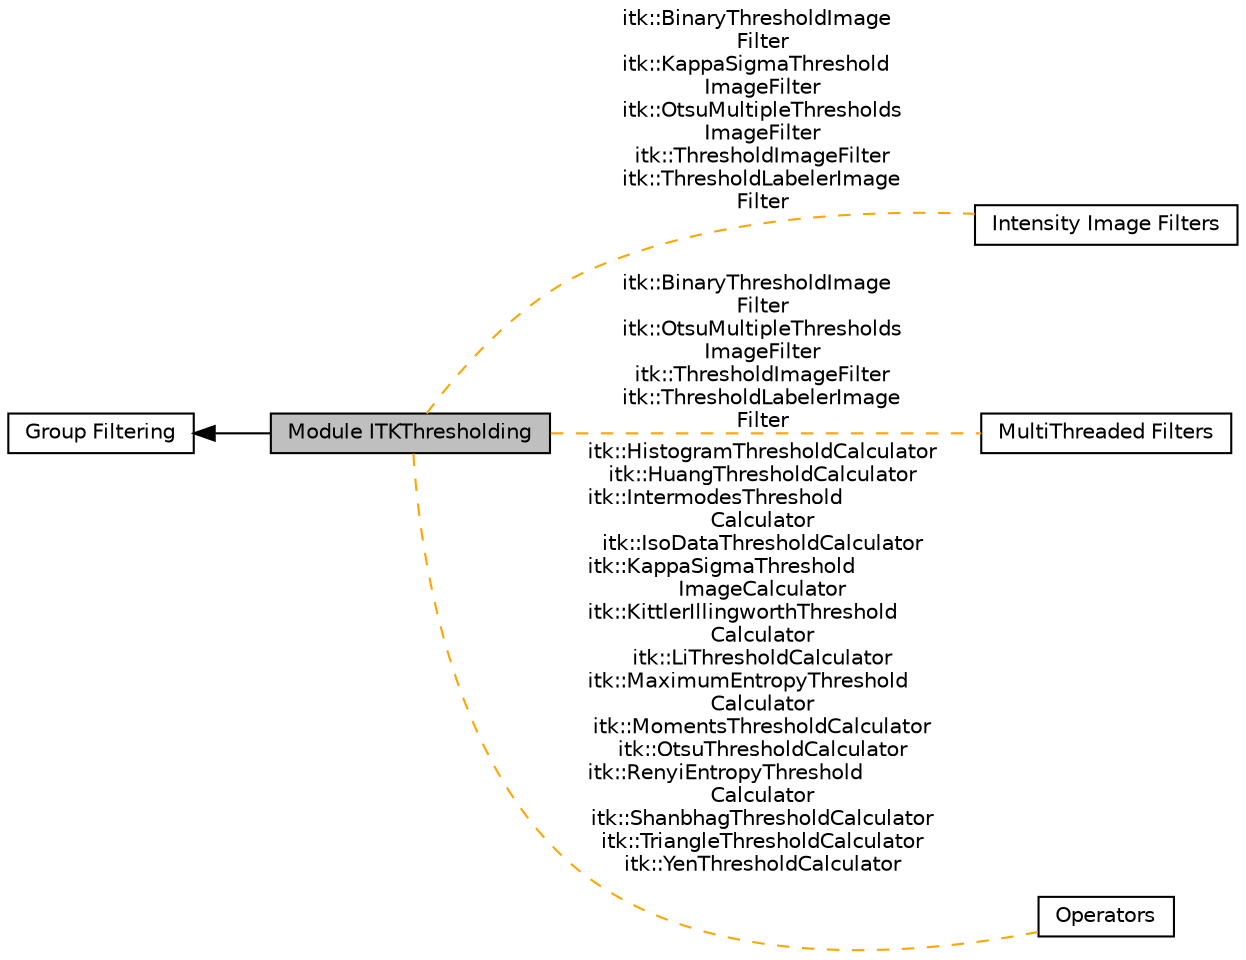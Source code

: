 digraph "Module ITKThresholding"
{
  edge [fontname="Helvetica",fontsize="10",labelfontname="Helvetica",labelfontsize="10"];
  node [fontname="Helvetica",fontsize="10",shape=box];
  rankdir=LR;
  Node2 [label="Group Filtering",height=0.2,width=0.4,color="black", fillcolor="white", style="filled",URL="$group__Group-Filtering.html",tooltip=" "];
  Node1 [label="Module ITKThresholding",height=0.2,width=0.4,color="black", fillcolor="grey75", style="filled", fontcolor="black",tooltip=" "];
  Node3 [label="Intensity Image Filters",height=0.2,width=0.4,color="black", fillcolor="white", style="filled",URL="$group__IntensityImageFilters.html",tooltip=" "];
  Node4 [label="MultiThreaded Filters",height=0.2,width=0.4,color="black", fillcolor="white", style="filled",URL="$group__MultiThreaded.html",tooltip=" "];
  Node5 [label="Operators",height=0.2,width=0.4,color="black", fillcolor="white", style="filled",URL="$group__Operators.html",tooltip=" "];
  Node2->Node1 [shape=plaintext, dir="back", style="solid"];
  Node1->Node3 [shape=plaintext, label="itk::BinaryThresholdImage\lFilter\nitk::KappaSigmaThreshold\lImageFilter\nitk::OtsuMultipleThresholds\lImageFilter\nitk::ThresholdImageFilter\nitk::ThresholdLabelerImage\lFilter", color="orange", dir="none", style="dashed"];
  Node1->Node4 [shape=plaintext, label="itk::BinaryThresholdImage\lFilter\nitk::OtsuMultipleThresholds\lImageFilter\nitk::ThresholdImageFilter\nitk::ThresholdLabelerImage\lFilter", color="orange", dir="none", style="dashed"];
  Node1->Node5 [shape=plaintext, label="itk::HistogramThresholdCalculator\nitk::HuangThresholdCalculator\nitk::IntermodesThreshold\lCalculator\nitk::IsoDataThresholdCalculator\nitk::KappaSigmaThreshold\lImageCalculator\nitk::KittlerIllingworthThreshold\lCalculator\nitk::LiThresholdCalculator\nitk::MaximumEntropyThreshold\lCalculator\nitk::MomentsThresholdCalculator\nitk::OtsuThresholdCalculator\nitk::RenyiEntropyThreshold\lCalculator\nitk::ShanbhagThresholdCalculator\nitk::TriangleThresholdCalculator\nitk::YenThresholdCalculator", color="orange", dir="none", style="dashed"];
}
